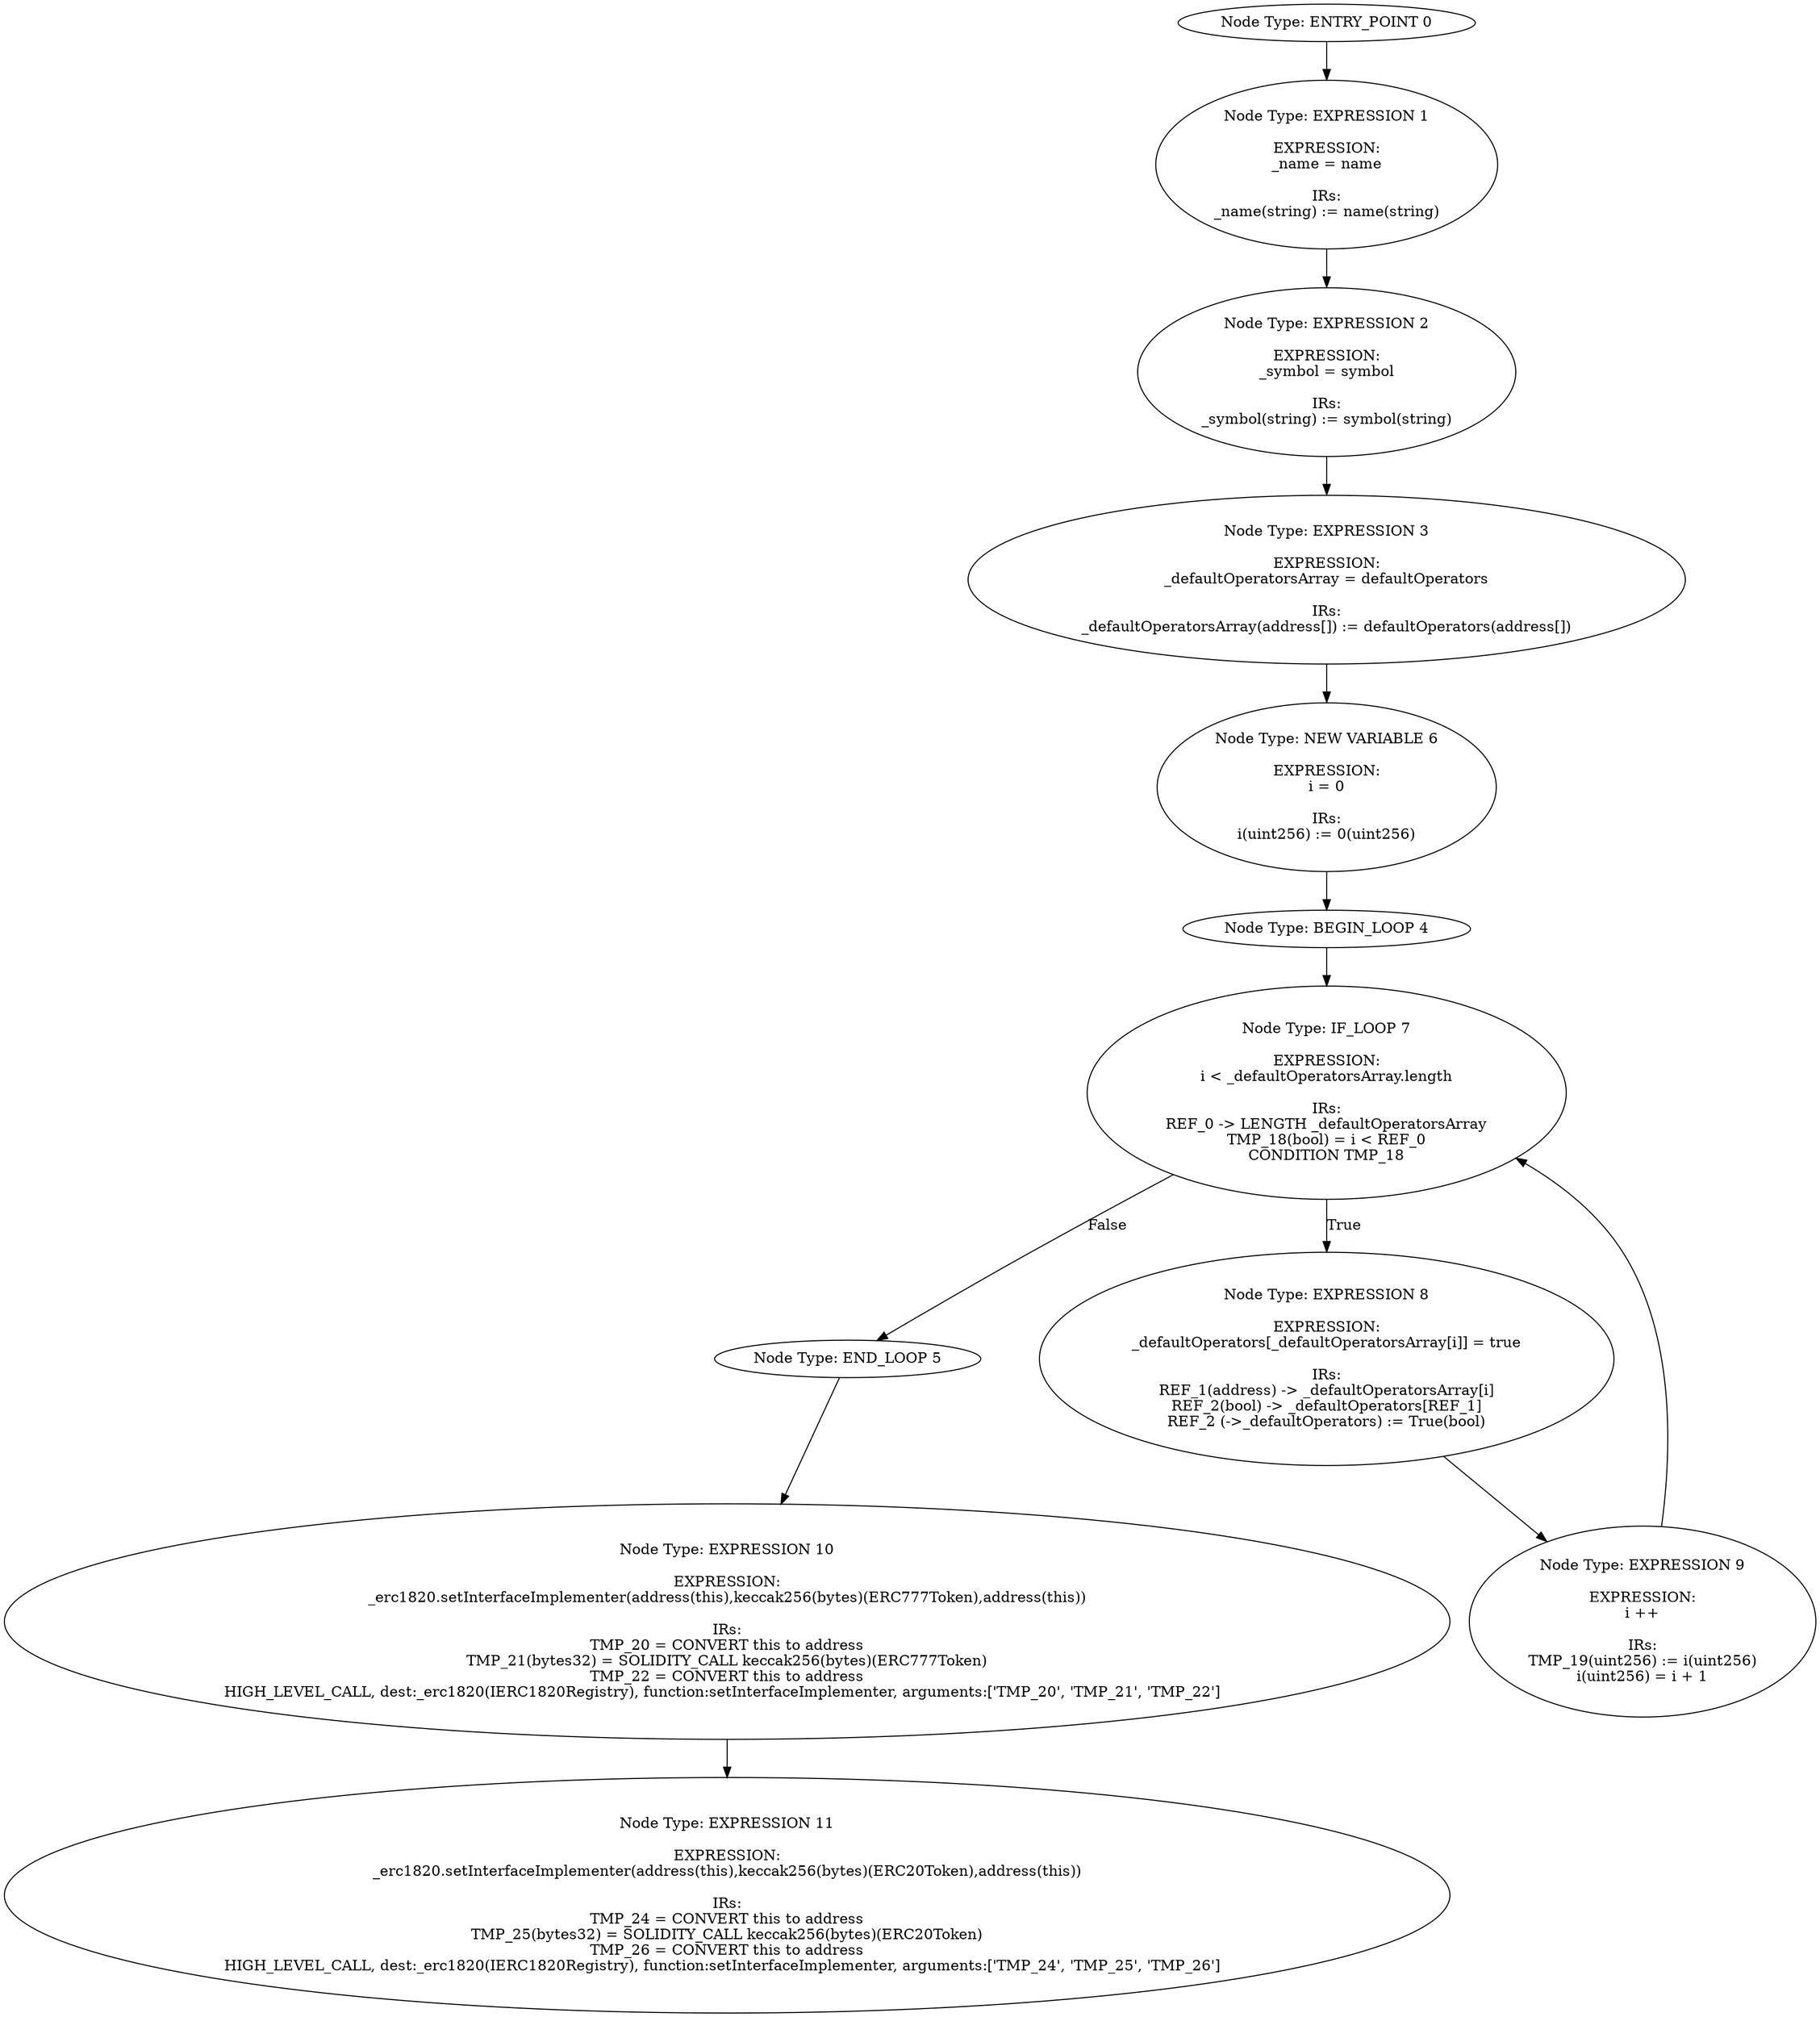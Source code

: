 digraph{
0[label="Node Type: ENTRY_POINT 0
"];
0->1;
1[label="Node Type: EXPRESSION 1

EXPRESSION:
_name = name

IRs:
_name(string) := name(string)"];
1->2;
2[label="Node Type: EXPRESSION 2

EXPRESSION:
_symbol = symbol

IRs:
_symbol(string) := symbol(string)"];
2->3;
3[label="Node Type: EXPRESSION 3

EXPRESSION:
_defaultOperatorsArray = defaultOperators

IRs:
_defaultOperatorsArray(address[]) := defaultOperators(address[])"];
3->6;
4[label="Node Type: BEGIN_LOOP 4
"];
4->7;
5[label="Node Type: END_LOOP 5
"];
5->10;
6[label="Node Type: NEW VARIABLE 6

EXPRESSION:
i = 0

IRs:
i(uint256) := 0(uint256)"];
6->4;
7[label="Node Type: IF_LOOP 7

EXPRESSION:
i < _defaultOperatorsArray.length

IRs:
REF_0 -> LENGTH _defaultOperatorsArray
TMP_18(bool) = i < REF_0
CONDITION TMP_18"];
7->8[label="True"];
7->5[label="False"];
8[label="Node Type: EXPRESSION 8

EXPRESSION:
_defaultOperators[_defaultOperatorsArray[i]] = true

IRs:
REF_1(address) -> _defaultOperatorsArray[i]
REF_2(bool) -> _defaultOperators[REF_1]
REF_2 (->_defaultOperators) := True(bool)"];
8->9;
9[label="Node Type: EXPRESSION 9

EXPRESSION:
i ++

IRs:
TMP_19(uint256) := i(uint256)
i(uint256) = i + 1"];
9->7;
10[label="Node Type: EXPRESSION 10

EXPRESSION:
_erc1820.setInterfaceImplementer(address(this),keccak256(bytes)(ERC777Token),address(this))

IRs:
TMP_20 = CONVERT this to address
TMP_21(bytes32) = SOLIDITY_CALL keccak256(bytes)(ERC777Token)
TMP_22 = CONVERT this to address
HIGH_LEVEL_CALL, dest:_erc1820(IERC1820Registry), function:setInterfaceImplementer, arguments:['TMP_20', 'TMP_21', 'TMP_22']  "];
10->11;
11[label="Node Type: EXPRESSION 11

EXPRESSION:
_erc1820.setInterfaceImplementer(address(this),keccak256(bytes)(ERC20Token),address(this))

IRs:
TMP_24 = CONVERT this to address
TMP_25(bytes32) = SOLIDITY_CALL keccak256(bytes)(ERC20Token)
TMP_26 = CONVERT this to address
HIGH_LEVEL_CALL, dest:_erc1820(IERC1820Registry), function:setInterfaceImplementer, arguments:['TMP_24', 'TMP_25', 'TMP_26']  "];
}
